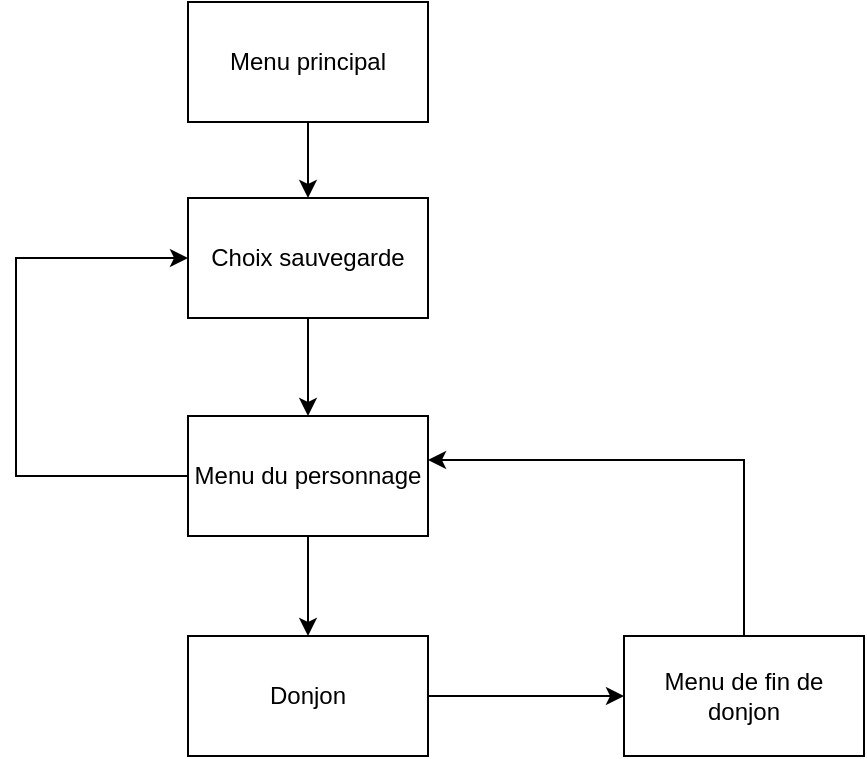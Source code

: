 <mxfile version="14.6.13" type="device"><diagram id="WUBpv2WHIC-Y0R50tLYM" name="Page-1"><mxGraphModel dx="1422" dy="822" grid="0" gridSize="10" guides="1" tooltips="1" connect="1" arrows="1" fold="1" page="1" pageScale="1" pageWidth="827" pageHeight="1169" math="0" shadow="0"><root><mxCell id="0"/><mxCell id="1" parent="0"/><mxCell id="6yeGn6Vcs9NYafi8Xfgj-14" style="edgeStyle=orthogonalEdgeStyle;rounded=0;orthogonalLoop=1;jettySize=auto;html=1;" parent="1" source="6yeGn6Vcs9NYafi8Xfgj-1" target="6yeGn6Vcs9NYafi8Xfgj-13" edge="1"><mxGeometry relative="1" as="geometry"/></mxCell><mxCell id="6yeGn6Vcs9NYafi8Xfgj-1" value="Menu principal" style="rounded=0;whiteSpace=wrap;html=1;" parent="1" vertex="1"><mxGeometry x="136" y="23" width="120" height="60" as="geometry"/></mxCell><mxCell id="6yeGn6Vcs9NYafi8Xfgj-6" style="edgeStyle=orthogonalEdgeStyle;rounded=0;orthogonalLoop=1;jettySize=auto;html=1;" parent="1" source="6yeGn6Vcs9NYafi8Xfgj-2" target="6yeGn6Vcs9NYafi8Xfgj-5" edge="1"><mxGeometry relative="1" as="geometry"/></mxCell><mxCell id="6yeGn6Vcs9NYafi8Xfgj-30" style="edgeStyle=orthogonalEdgeStyle;rounded=0;orthogonalLoop=1;jettySize=auto;html=1;" parent="1" source="6yeGn6Vcs9NYafi8Xfgj-2" target="6yeGn6Vcs9NYafi8Xfgj-13" edge="1"><mxGeometry relative="1" as="geometry"><Array as="points"><mxPoint x="50" y="260"/><mxPoint x="50" y="151"/></Array></mxGeometry></mxCell><mxCell id="6yeGn6Vcs9NYafi8Xfgj-2" value="Menu du personnage" style="rounded=0;whiteSpace=wrap;html=1;" parent="1" vertex="1"><mxGeometry x="136" y="230" width="120" height="60" as="geometry"/></mxCell><mxCell id="6yeGn6Vcs9NYafi8Xfgj-7" style="edgeStyle=orthogonalEdgeStyle;rounded=0;orthogonalLoop=1;jettySize=auto;html=1;" parent="1" source="6yeGn6Vcs9NYafi8Xfgj-5" target="6yeGn6Vcs9NYafi8Xfgj-8" edge="1"><mxGeometry relative="1" as="geometry"><mxPoint x="330" y="350" as="targetPoint"/></mxGeometry></mxCell><mxCell id="6yeGn6Vcs9NYafi8Xfgj-5" value="Donjon" style="rounded=0;whiteSpace=wrap;html=1;" parent="1" vertex="1"><mxGeometry x="136" y="340" width="120" height="60" as="geometry"/></mxCell><mxCell id="6yeGn6Vcs9NYafi8Xfgj-11" style="edgeStyle=orthogonalEdgeStyle;rounded=0;orthogonalLoop=1;jettySize=auto;html=1;" parent="1" source="6yeGn6Vcs9NYafi8Xfgj-8" target="6yeGn6Vcs9NYafi8Xfgj-2" edge="1"><mxGeometry relative="1" as="geometry"><Array as="points"><mxPoint x="414" y="252"/></Array></mxGeometry></mxCell><mxCell id="6yeGn6Vcs9NYafi8Xfgj-8" value="Menu de fin de donjon" style="rounded=0;whiteSpace=wrap;html=1;" parent="1" vertex="1"><mxGeometry x="354" y="340" width="120" height="60" as="geometry"/></mxCell><mxCell id="6yeGn6Vcs9NYafi8Xfgj-15" style="edgeStyle=orthogonalEdgeStyle;rounded=0;orthogonalLoop=1;jettySize=auto;html=1;" parent="1" source="6yeGn6Vcs9NYafi8Xfgj-13" target="6yeGn6Vcs9NYafi8Xfgj-2" edge="1"><mxGeometry relative="1" as="geometry"/></mxCell><mxCell id="6yeGn6Vcs9NYafi8Xfgj-13" value="Choix sauvegarde" style="rounded=0;whiteSpace=wrap;html=1;" parent="1" vertex="1"><mxGeometry x="136" y="121" width="120" height="60" as="geometry"/></mxCell></root></mxGraphModel></diagram></mxfile>